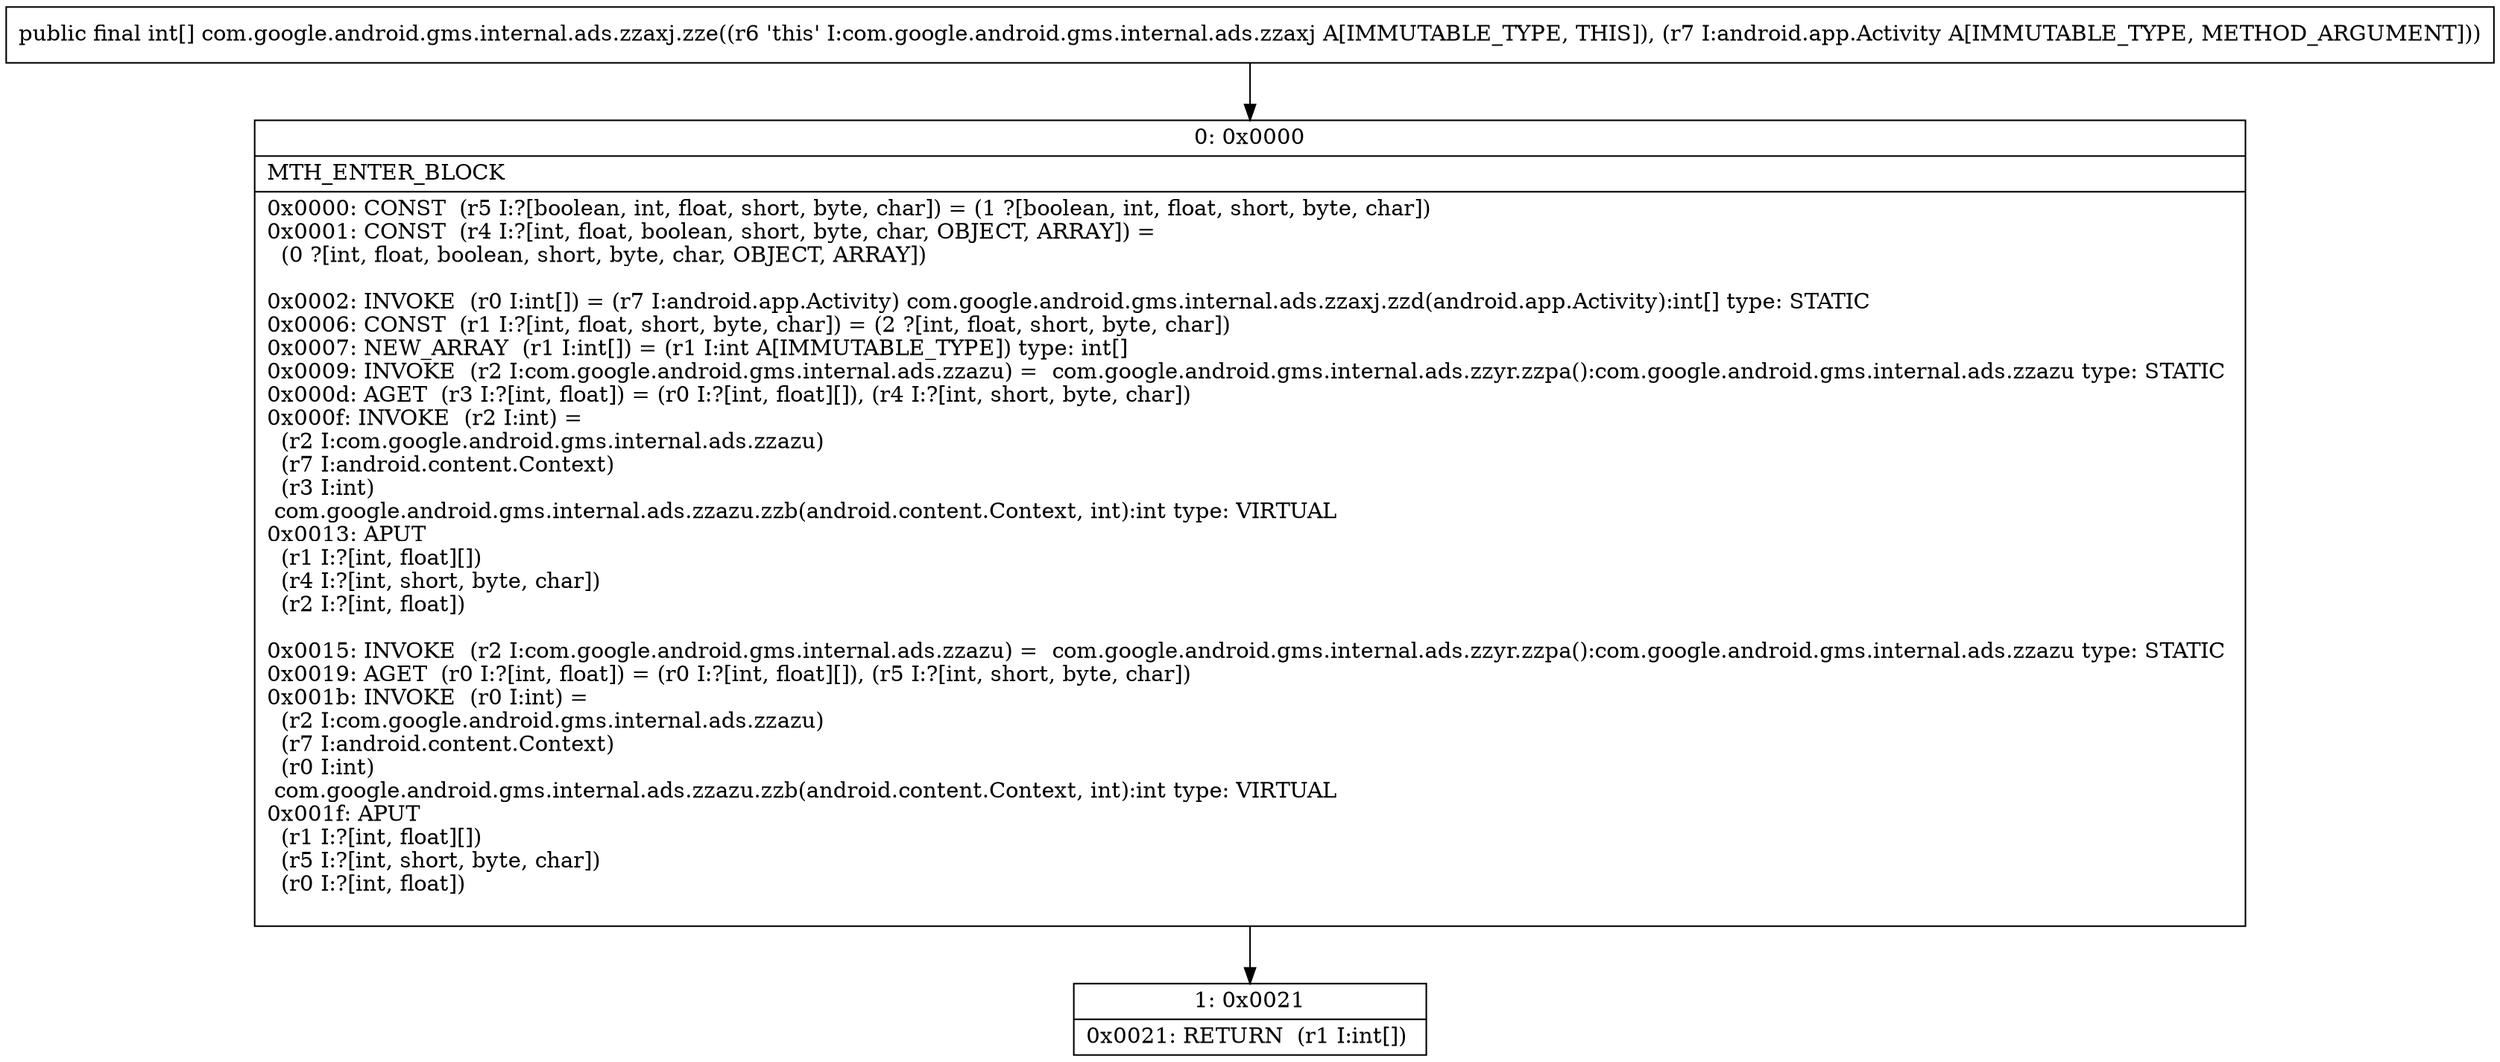 digraph "CFG forcom.google.android.gms.internal.ads.zzaxj.zze(Landroid\/app\/Activity;)[I" {
Node_0 [shape=record,label="{0\:\ 0x0000|MTH_ENTER_BLOCK\l|0x0000: CONST  (r5 I:?[boolean, int, float, short, byte, char]) = (1 ?[boolean, int, float, short, byte, char]) \l0x0001: CONST  (r4 I:?[int, float, boolean, short, byte, char, OBJECT, ARRAY]) = \l  (0 ?[int, float, boolean, short, byte, char, OBJECT, ARRAY])\l \l0x0002: INVOKE  (r0 I:int[]) = (r7 I:android.app.Activity) com.google.android.gms.internal.ads.zzaxj.zzd(android.app.Activity):int[] type: STATIC \l0x0006: CONST  (r1 I:?[int, float, short, byte, char]) = (2 ?[int, float, short, byte, char]) \l0x0007: NEW_ARRAY  (r1 I:int[]) = (r1 I:int A[IMMUTABLE_TYPE]) type: int[] \l0x0009: INVOKE  (r2 I:com.google.android.gms.internal.ads.zzazu) =  com.google.android.gms.internal.ads.zzyr.zzpa():com.google.android.gms.internal.ads.zzazu type: STATIC \l0x000d: AGET  (r3 I:?[int, float]) = (r0 I:?[int, float][]), (r4 I:?[int, short, byte, char]) \l0x000f: INVOKE  (r2 I:int) = \l  (r2 I:com.google.android.gms.internal.ads.zzazu)\l  (r7 I:android.content.Context)\l  (r3 I:int)\l com.google.android.gms.internal.ads.zzazu.zzb(android.content.Context, int):int type: VIRTUAL \l0x0013: APUT  \l  (r1 I:?[int, float][])\l  (r4 I:?[int, short, byte, char])\l  (r2 I:?[int, float])\l \l0x0015: INVOKE  (r2 I:com.google.android.gms.internal.ads.zzazu) =  com.google.android.gms.internal.ads.zzyr.zzpa():com.google.android.gms.internal.ads.zzazu type: STATIC \l0x0019: AGET  (r0 I:?[int, float]) = (r0 I:?[int, float][]), (r5 I:?[int, short, byte, char]) \l0x001b: INVOKE  (r0 I:int) = \l  (r2 I:com.google.android.gms.internal.ads.zzazu)\l  (r7 I:android.content.Context)\l  (r0 I:int)\l com.google.android.gms.internal.ads.zzazu.zzb(android.content.Context, int):int type: VIRTUAL \l0x001f: APUT  \l  (r1 I:?[int, float][])\l  (r5 I:?[int, short, byte, char])\l  (r0 I:?[int, float])\l \l}"];
Node_1 [shape=record,label="{1\:\ 0x0021|0x0021: RETURN  (r1 I:int[]) \l}"];
MethodNode[shape=record,label="{public final int[] com.google.android.gms.internal.ads.zzaxj.zze((r6 'this' I:com.google.android.gms.internal.ads.zzaxj A[IMMUTABLE_TYPE, THIS]), (r7 I:android.app.Activity A[IMMUTABLE_TYPE, METHOD_ARGUMENT])) }"];
MethodNode -> Node_0;
Node_0 -> Node_1;
}

